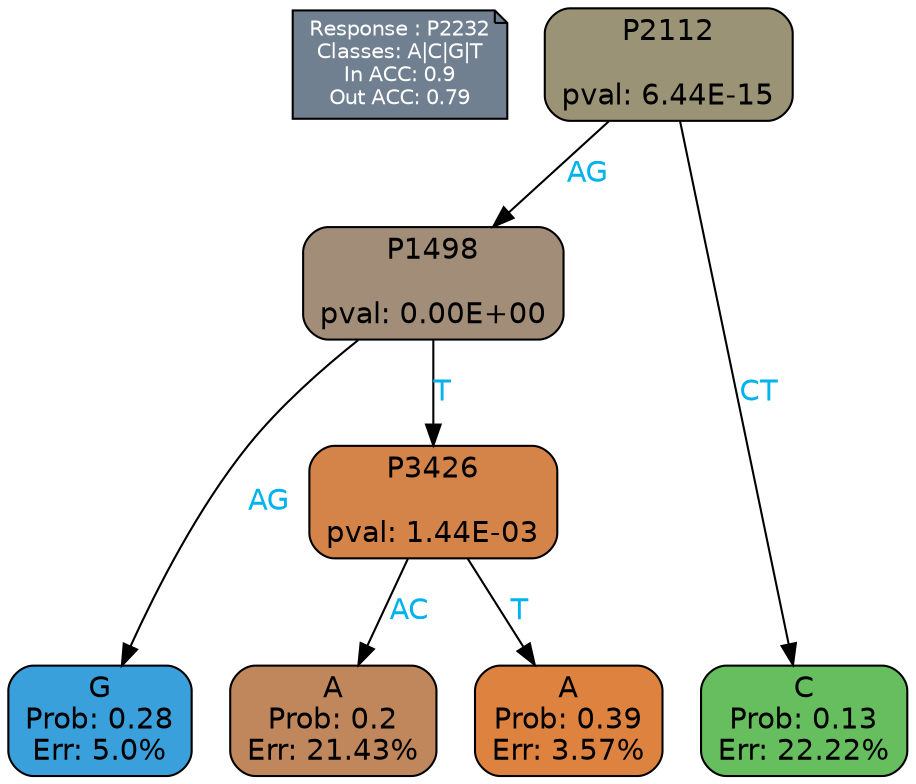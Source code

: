 digraph Tree {
node [shape=box, style="filled, rounded", color="black", fontname=helvetica] ;
graph [ranksep=equally, splines=polylines, bgcolor=transparent, dpi=600] ;
edge [fontname=helvetica] ;
LEGEND [label="Response : P2232
Classes: A|C|G|T
In ACC: 0.9
Out ACC: 0.79
",shape=note,align=left,style=filled,fillcolor="slategray",fontcolor="white",fontsize=10];1 [label="P2112

pval: 6.44E-15", fillcolor="#9b9375"] ;
2 [label="P1498

pval: 0.00E+00", fillcolor="#a28d78"] ;
3 [label="G
Prob: 0.28
Err: 5.0%", fillcolor="#39a0dc"] ;
4 [label="P3426

pval: 1.44E-03", fillcolor="#d48349"] ;
5 [label="A
Prob: 0.2
Err: 21.43%", fillcolor="#c0875d"] ;
6 [label="A
Prob: 0.39
Err: 3.57%", fillcolor="#de823f"] ;
7 [label="C
Prob: 0.13
Err: 22.22%", fillcolor="#67be5f"] ;
1 -> 2 [label="AG",fontcolor=deepskyblue2] ;
1 -> 7 [label="CT",fontcolor=deepskyblue2] ;
2 -> 3 [label="AG",fontcolor=deepskyblue2] ;
2 -> 4 [label="T",fontcolor=deepskyblue2] ;
4 -> 5 [label="AC",fontcolor=deepskyblue2] ;
4 -> 6 [label="T",fontcolor=deepskyblue2] ;
{rank = same; 3;5;6;7;}{rank = same; LEGEND;1;}}